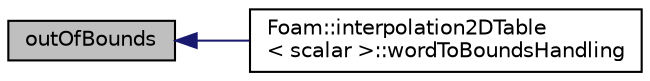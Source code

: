 digraph "outOfBounds"
{
  bgcolor="transparent";
  edge [fontname="Helvetica",fontsize="10",labelfontname="Helvetica",labelfontsize="10"];
  node [fontname="Helvetica",fontsize="10",shape=record];
  rankdir="LR";
  Node17 [label="outOfBounds",height=0.2,width=0.4,color="black", fillcolor="grey75", style="filled", fontcolor="black"];
  Node17 -> Node18 [dir="back",color="midnightblue",fontsize="10",style="solid",fontname="Helvetica"];
  Node18 [label="Foam::interpolation2DTable\l\< scalar \>::wordToBoundsHandling",height=0.2,width=0.4,color="black",URL="$a27841.html#a742a36f19fafece057999c2c677a6634",tooltip="Return the out-of-bounds handling as an enumeration. "];
}
